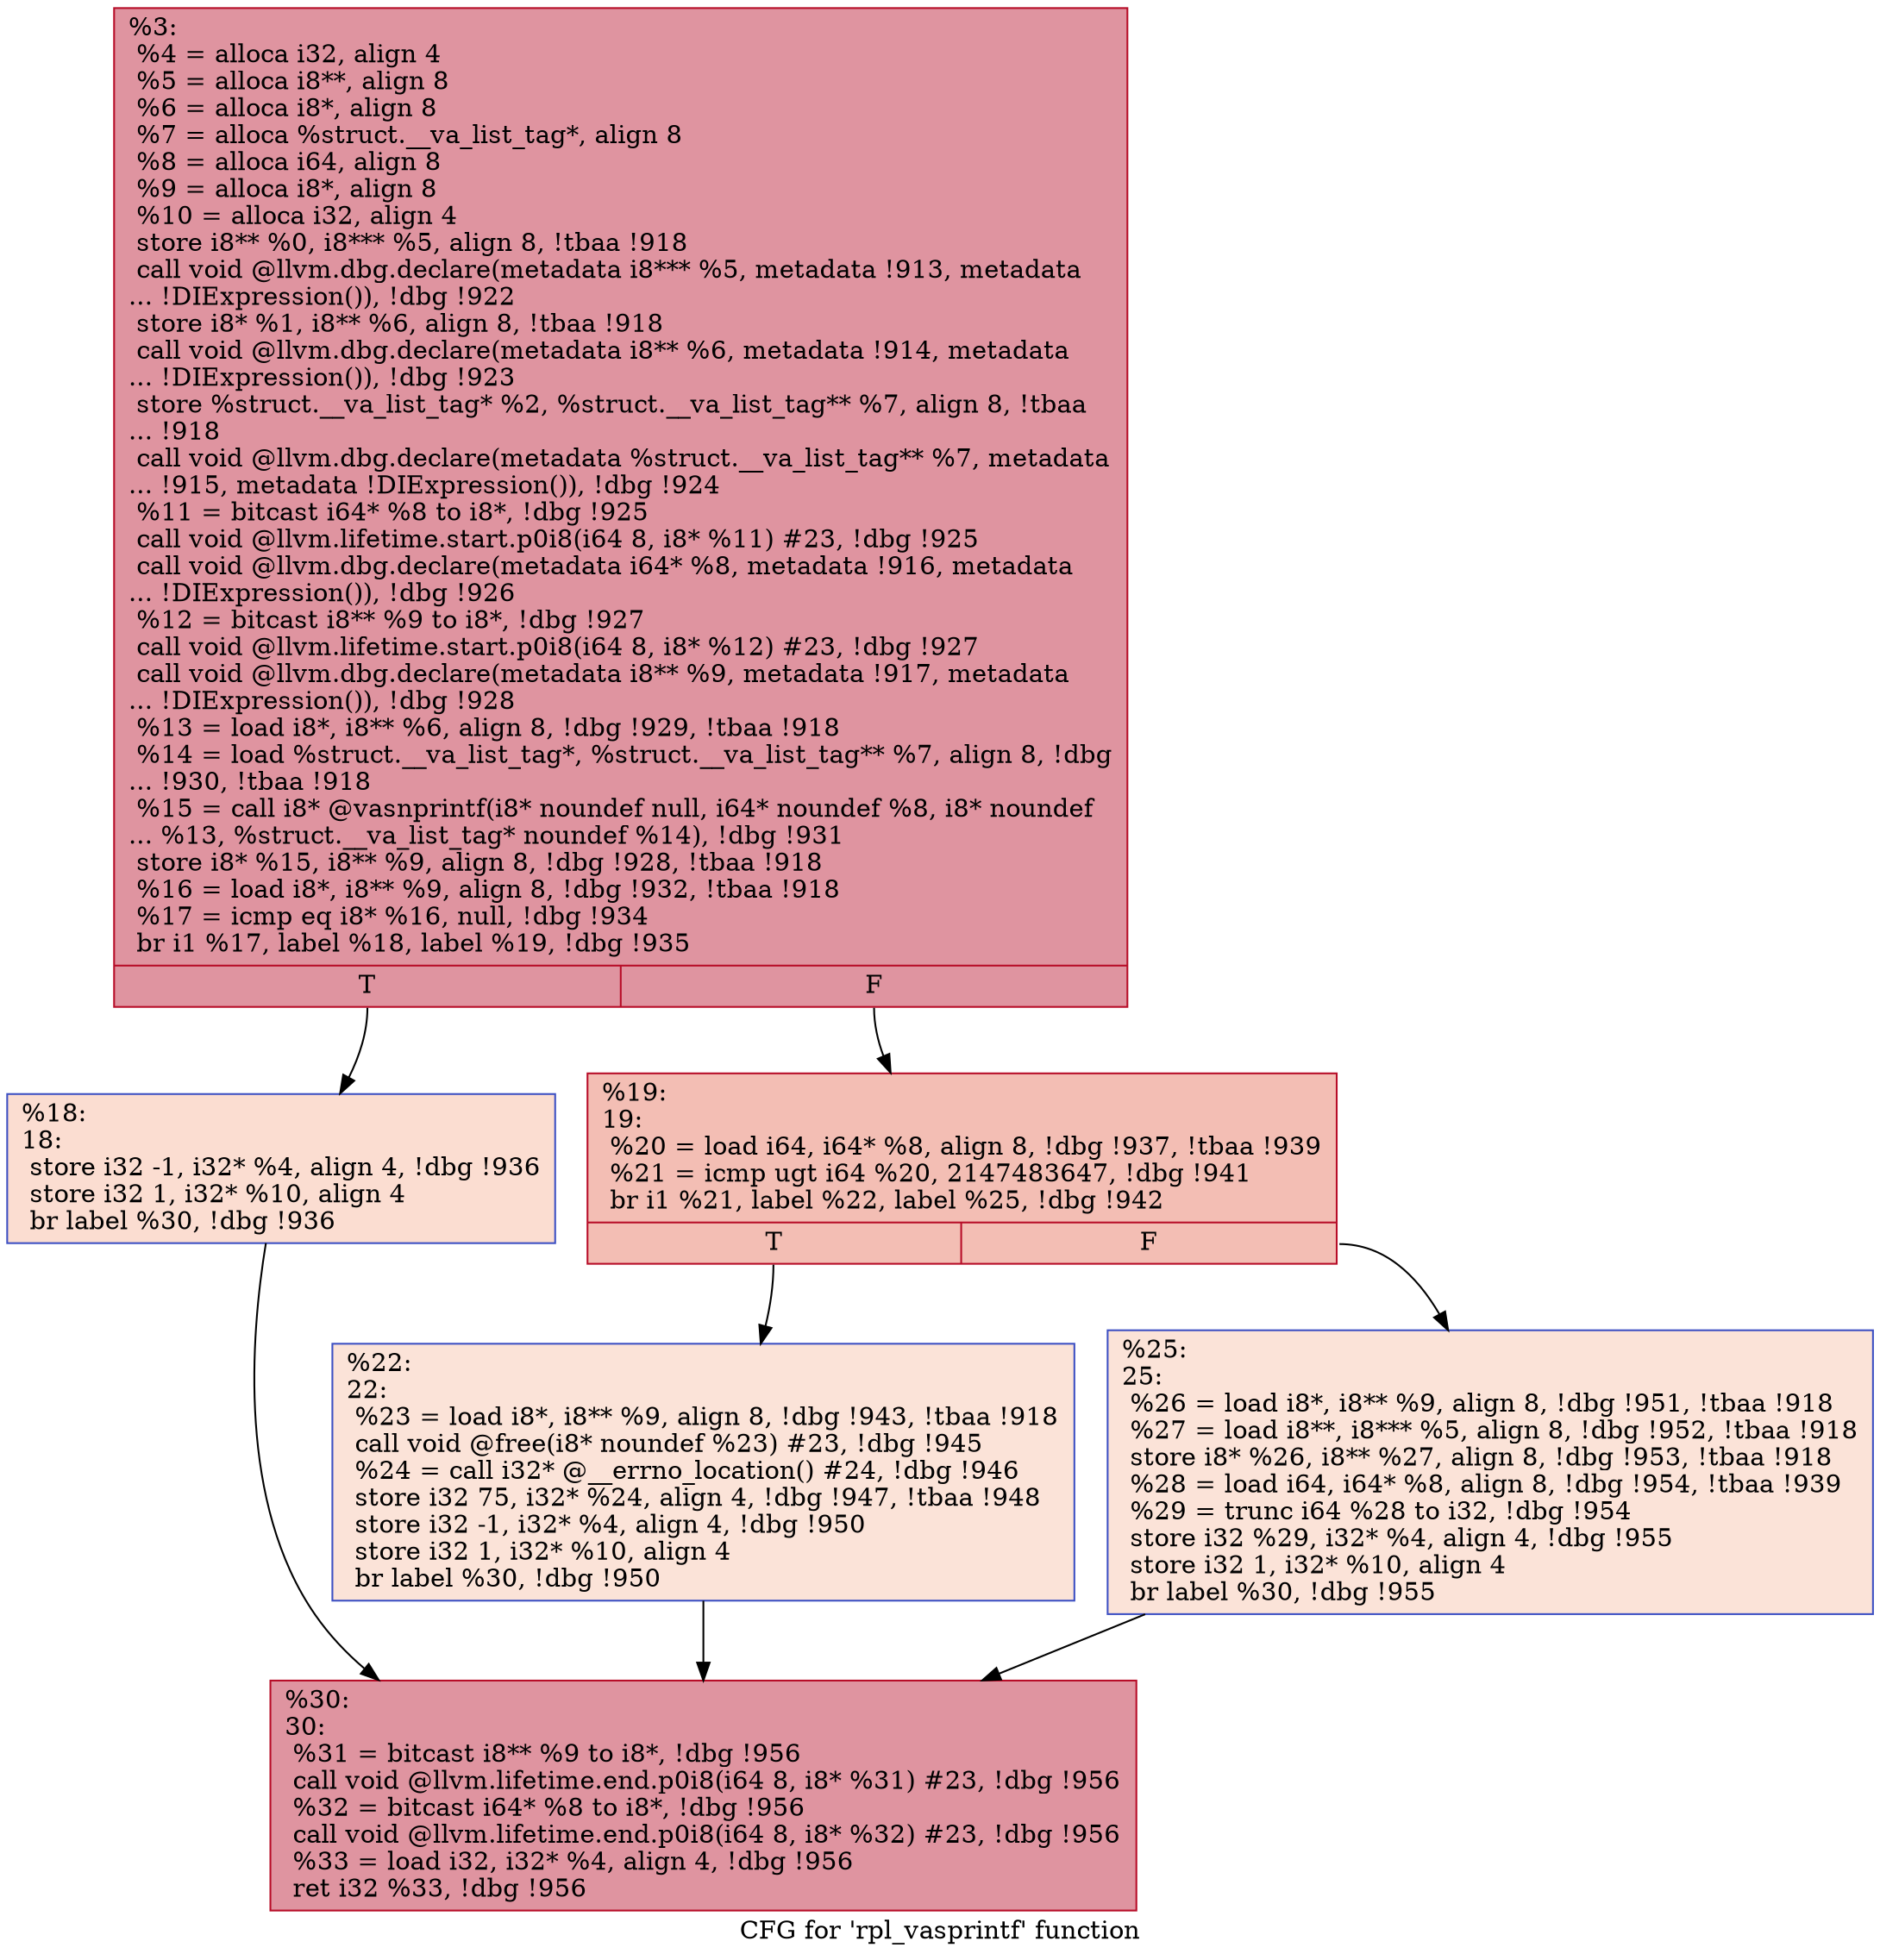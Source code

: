 digraph "CFG for 'rpl_vasprintf' function" {
	label="CFG for 'rpl_vasprintf' function";

	Node0x160e1f0 [shape=record,color="#b70d28ff", style=filled, fillcolor="#b70d2870",label="{%3:\l  %4 = alloca i32, align 4\l  %5 = alloca i8**, align 8\l  %6 = alloca i8*, align 8\l  %7 = alloca %struct.__va_list_tag*, align 8\l  %8 = alloca i64, align 8\l  %9 = alloca i8*, align 8\l  %10 = alloca i32, align 4\l  store i8** %0, i8*** %5, align 8, !tbaa !918\l  call void @llvm.dbg.declare(metadata i8*** %5, metadata !913, metadata\l... !DIExpression()), !dbg !922\l  store i8* %1, i8** %6, align 8, !tbaa !918\l  call void @llvm.dbg.declare(metadata i8** %6, metadata !914, metadata\l... !DIExpression()), !dbg !923\l  store %struct.__va_list_tag* %2, %struct.__va_list_tag** %7, align 8, !tbaa\l... !918\l  call void @llvm.dbg.declare(metadata %struct.__va_list_tag** %7, metadata\l... !915, metadata !DIExpression()), !dbg !924\l  %11 = bitcast i64* %8 to i8*, !dbg !925\l  call void @llvm.lifetime.start.p0i8(i64 8, i8* %11) #23, !dbg !925\l  call void @llvm.dbg.declare(metadata i64* %8, metadata !916, metadata\l... !DIExpression()), !dbg !926\l  %12 = bitcast i8** %9 to i8*, !dbg !927\l  call void @llvm.lifetime.start.p0i8(i64 8, i8* %12) #23, !dbg !927\l  call void @llvm.dbg.declare(metadata i8** %9, metadata !917, metadata\l... !DIExpression()), !dbg !928\l  %13 = load i8*, i8** %6, align 8, !dbg !929, !tbaa !918\l  %14 = load %struct.__va_list_tag*, %struct.__va_list_tag** %7, align 8, !dbg\l... !930, !tbaa !918\l  %15 = call i8* @vasnprintf(i8* noundef null, i64* noundef %8, i8* noundef\l... %13, %struct.__va_list_tag* noundef %14), !dbg !931\l  store i8* %15, i8** %9, align 8, !dbg !928, !tbaa !918\l  %16 = load i8*, i8** %9, align 8, !dbg !932, !tbaa !918\l  %17 = icmp eq i8* %16, null, !dbg !934\l  br i1 %17, label %18, label %19, !dbg !935\l|{<s0>T|<s1>F}}"];
	Node0x160e1f0:s0 -> Node0x160e280;
	Node0x160e1f0:s1 -> Node0x160e2d0;
	Node0x160e280 [shape=record,color="#3d50c3ff", style=filled, fillcolor="#f7b39670",label="{%18:\l18:                                               \l  store i32 -1, i32* %4, align 4, !dbg !936\l  store i32 1, i32* %10, align 4\l  br label %30, !dbg !936\l}"];
	Node0x160e280 -> Node0x160e3c0;
	Node0x160e2d0 [shape=record,color="#b70d28ff", style=filled, fillcolor="#e36c5570",label="{%19:\l19:                                               \l  %20 = load i64, i64* %8, align 8, !dbg !937, !tbaa !939\l  %21 = icmp ugt i64 %20, 2147483647, !dbg !941\l  br i1 %21, label %22, label %25, !dbg !942\l|{<s0>T|<s1>F}}"];
	Node0x160e2d0:s0 -> Node0x160e320;
	Node0x160e2d0:s1 -> Node0x160e370;
	Node0x160e320 [shape=record,color="#3d50c3ff", style=filled, fillcolor="#f6bfa670",label="{%22:\l22:                                               \l  %23 = load i8*, i8** %9, align 8, !dbg !943, !tbaa !918\l  call void @free(i8* noundef %23) #23, !dbg !945\l  %24 = call i32* @__errno_location() #24, !dbg !946\l  store i32 75, i32* %24, align 4, !dbg !947, !tbaa !948\l  store i32 -1, i32* %4, align 4, !dbg !950\l  store i32 1, i32* %10, align 4\l  br label %30, !dbg !950\l}"];
	Node0x160e320 -> Node0x160e3c0;
	Node0x160e370 [shape=record,color="#3d50c3ff", style=filled, fillcolor="#f6bfa670",label="{%25:\l25:                                               \l  %26 = load i8*, i8** %9, align 8, !dbg !951, !tbaa !918\l  %27 = load i8**, i8*** %5, align 8, !dbg !952, !tbaa !918\l  store i8* %26, i8** %27, align 8, !dbg !953, !tbaa !918\l  %28 = load i64, i64* %8, align 8, !dbg !954, !tbaa !939\l  %29 = trunc i64 %28 to i32, !dbg !954\l  store i32 %29, i32* %4, align 4, !dbg !955\l  store i32 1, i32* %10, align 4\l  br label %30, !dbg !955\l}"];
	Node0x160e370 -> Node0x160e3c0;
	Node0x160e3c0 [shape=record,color="#b70d28ff", style=filled, fillcolor="#b70d2870",label="{%30:\l30:                                               \l  %31 = bitcast i8** %9 to i8*, !dbg !956\l  call void @llvm.lifetime.end.p0i8(i64 8, i8* %31) #23, !dbg !956\l  %32 = bitcast i64* %8 to i8*, !dbg !956\l  call void @llvm.lifetime.end.p0i8(i64 8, i8* %32) #23, !dbg !956\l  %33 = load i32, i32* %4, align 4, !dbg !956\l  ret i32 %33, !dbg !956\l}"];
}
